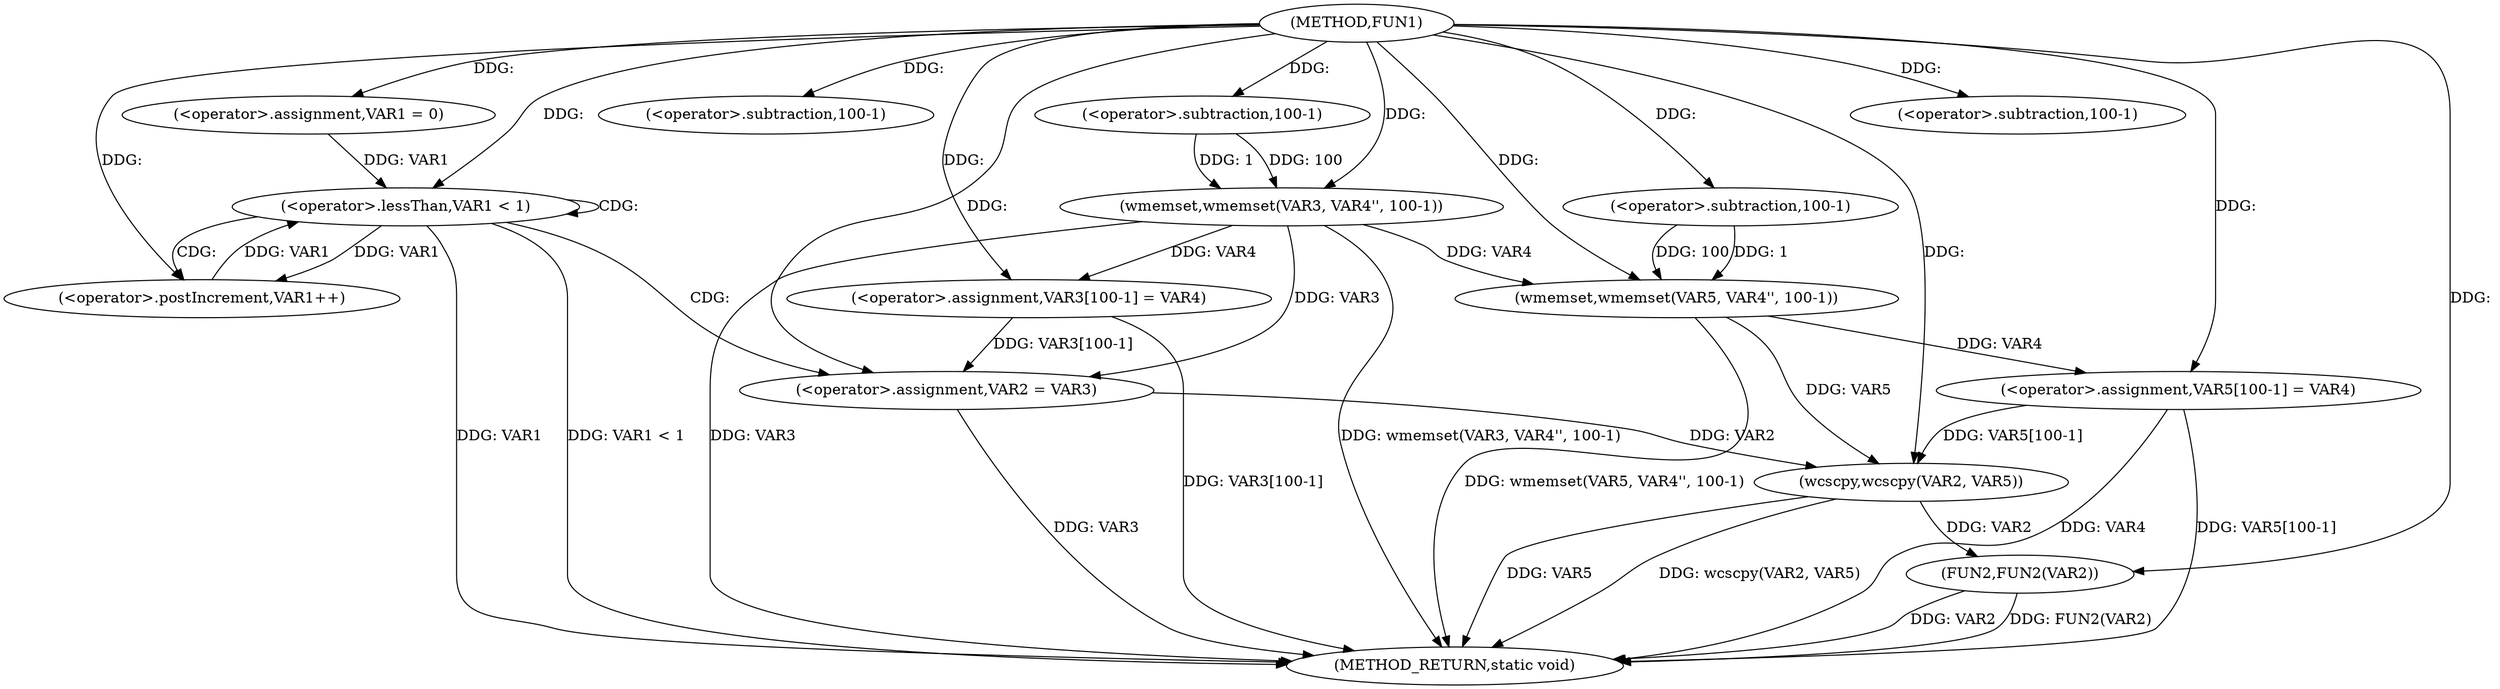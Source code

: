 digraph FUN1 {  
"1000100" [label = "(METHOD,FUN1)" ]
"1000151" [label = "(METHOD_RETURN,static void)" ]
"1000105" [label = "(wmemset,wmemset(VAR3, VAR4'', 100-1))" ]
"1000108" [label = "(<operator>.subtraction,100-1)" ]
"1000111" [label = "(<operator>.assignment,VAR3[100-1] = VAR4)" ]
"1000114" [label = "(<operator>.subtraction,100-1)" ]
"1000119" [label = "(<operator>.assignment,VAR1 = 0)" ]
"1000122" [label = "(<operator>.lessThan,VAR1 < 1)" ]
"1000125" [label = "(<operator>.postIncrement,VAR1++)" ]
"1000128" [label = "(<operator>.assignment,VAR2 = VAR3)" ]
"1000133" [label = "(wmemset,wmemset(VAR5, VAR4'', 100-1))" ]
"1000136" [label = "(<operator>.subtraction,100-1)" ]
"1000139" [label = "(<operator>.assignment,VAR5[100-1] = VAR4)" ]
"1000142" [label = "(<operator>.subtraction,100-1)" ]
"1000146" [label = "(wcscpy,wcscpy(VAR2, VAR5))" ]
"1000149" [label = "(FUN2,FUN2(VAR2))" ]
  "1000128" -> "1000151"  [ label = "DDG: VAR3"] 
  "1000105" -> "1000151"  [ label = "DDG: wmemset(VAR3, VAR4'', 100-1)"] 
  "1000139" -> "1000151"  [ label = "DDG: VAR5[100-1]"] 
  "1000149" -> "1000151"  [ label = "DDG: VAR2"] 
  "1000146" -> "1000151"  [ label = "DDG: wcscpy(VAR2, VAR5)"] 
  "1000105" -> "1000151"  [ label = "DDG: VAR3"] 
  "1000122" -> "1000151"  [ label = "DDG: VAR1"] 
  "1000149" -> "1000151"  [ label = "DDG: FUN2(VAR2)"] 
  "1000146" -> "1000151"  [ label = "DDG: VAR5"] 
  "1000133" -> "1000151"  [ label = "DDG: wmemset(VAR5, VAR4'', 100-1)"] 
  "1000111" -> "1000151"  [ label = "DDG: VAR3[100-1]"] 
  "1000122" -> "1000151"  [ label = "DDG: VAR1 < 1"] 
  "1000139" -> "1000151"  [ label = "DDG: VAR4"] 
  "1000100" -> "1000105"  [ label = "DDG: "] 
  "1000108" -> "1000105"  [ label = "DDG: 100"] 
  "1000108" -> "1000105"  [ label = "DDG: 1"] 
  "1000100" -> "1000108"  [ label = "DDG: "] 
  "1000105" -> "1000111"  [ label = "DDG: VAR4"] 
  "1000100" -> "1000111"  [ label = "DDG: "] 
  "1000100" -> "1000114"  [ label = "DDG: "] 
  "1000100" -> "1000119"  [ label = "DDG: "] 
  "1000125" -> "1000122"  [ label = "DDG: VAR1"] 
  "1000119" -> "1000122"  [ label = "DDG: VAR1"] 
  "1000100" -> "1000122"  [ label = "DDG: "] 
  "1000122" -> "1000125"  [ label = "DDG: VAR1"] 
  "1000100" -> "1000125"  [ label = "DDG: "] 
  "1000111" -> "1000128"  [ label = "DDG: VAR3[100-1]"] 
  "1000105" -> "1000128"  [ label = "DDG: VAR3"] 
  "1000100" -> "1000128"  [ label = "DDG: "] 
  "1000100" -> "1000133"  [ label = "DDG: "] 
  "1000105" -> "1000133"  [ label = "DDG: VAR4"] 
  "1000136" -> "1000133"  [ label = "DDG: 100"] 
  "1000136" -> "1000133"  [ label = "DDG: 1"] 
  "1000100" -> "1000136"  [ label = "DDG: "] 
  "1000133" -> "1000139"  [ label = "DDG: VAR4"] 
  "1000100" -> "1000139"  [ label = "DDG: "] 
  "1000100" -> "1000142"  [ label = "DDG: "] 
  "1000128" -> "1000146"  [ label = "DDG: VAR2"] 
  "1000100" -> "1000146"  [ label = "DDG: "] 
  "1000139" -> "1000146"  [ label = "DDG: VAR5[100-1]"] 
  "1000133" -> "1000146"  [ label = "DDG: VAR5"] 
  "1000146" -> "1000149"  [ label = "DDG: VAR2"] 
  "1000100" -> "1000149"  [ label = "DDG: "] 
  "1000122" -> "1000128"  [ label = "CDG: "] 
  "1000122" -> "1000125"  [ label = "CDG: "] 
  "1000122" -> "1000122"  [ label = "CDG: "] 
}
